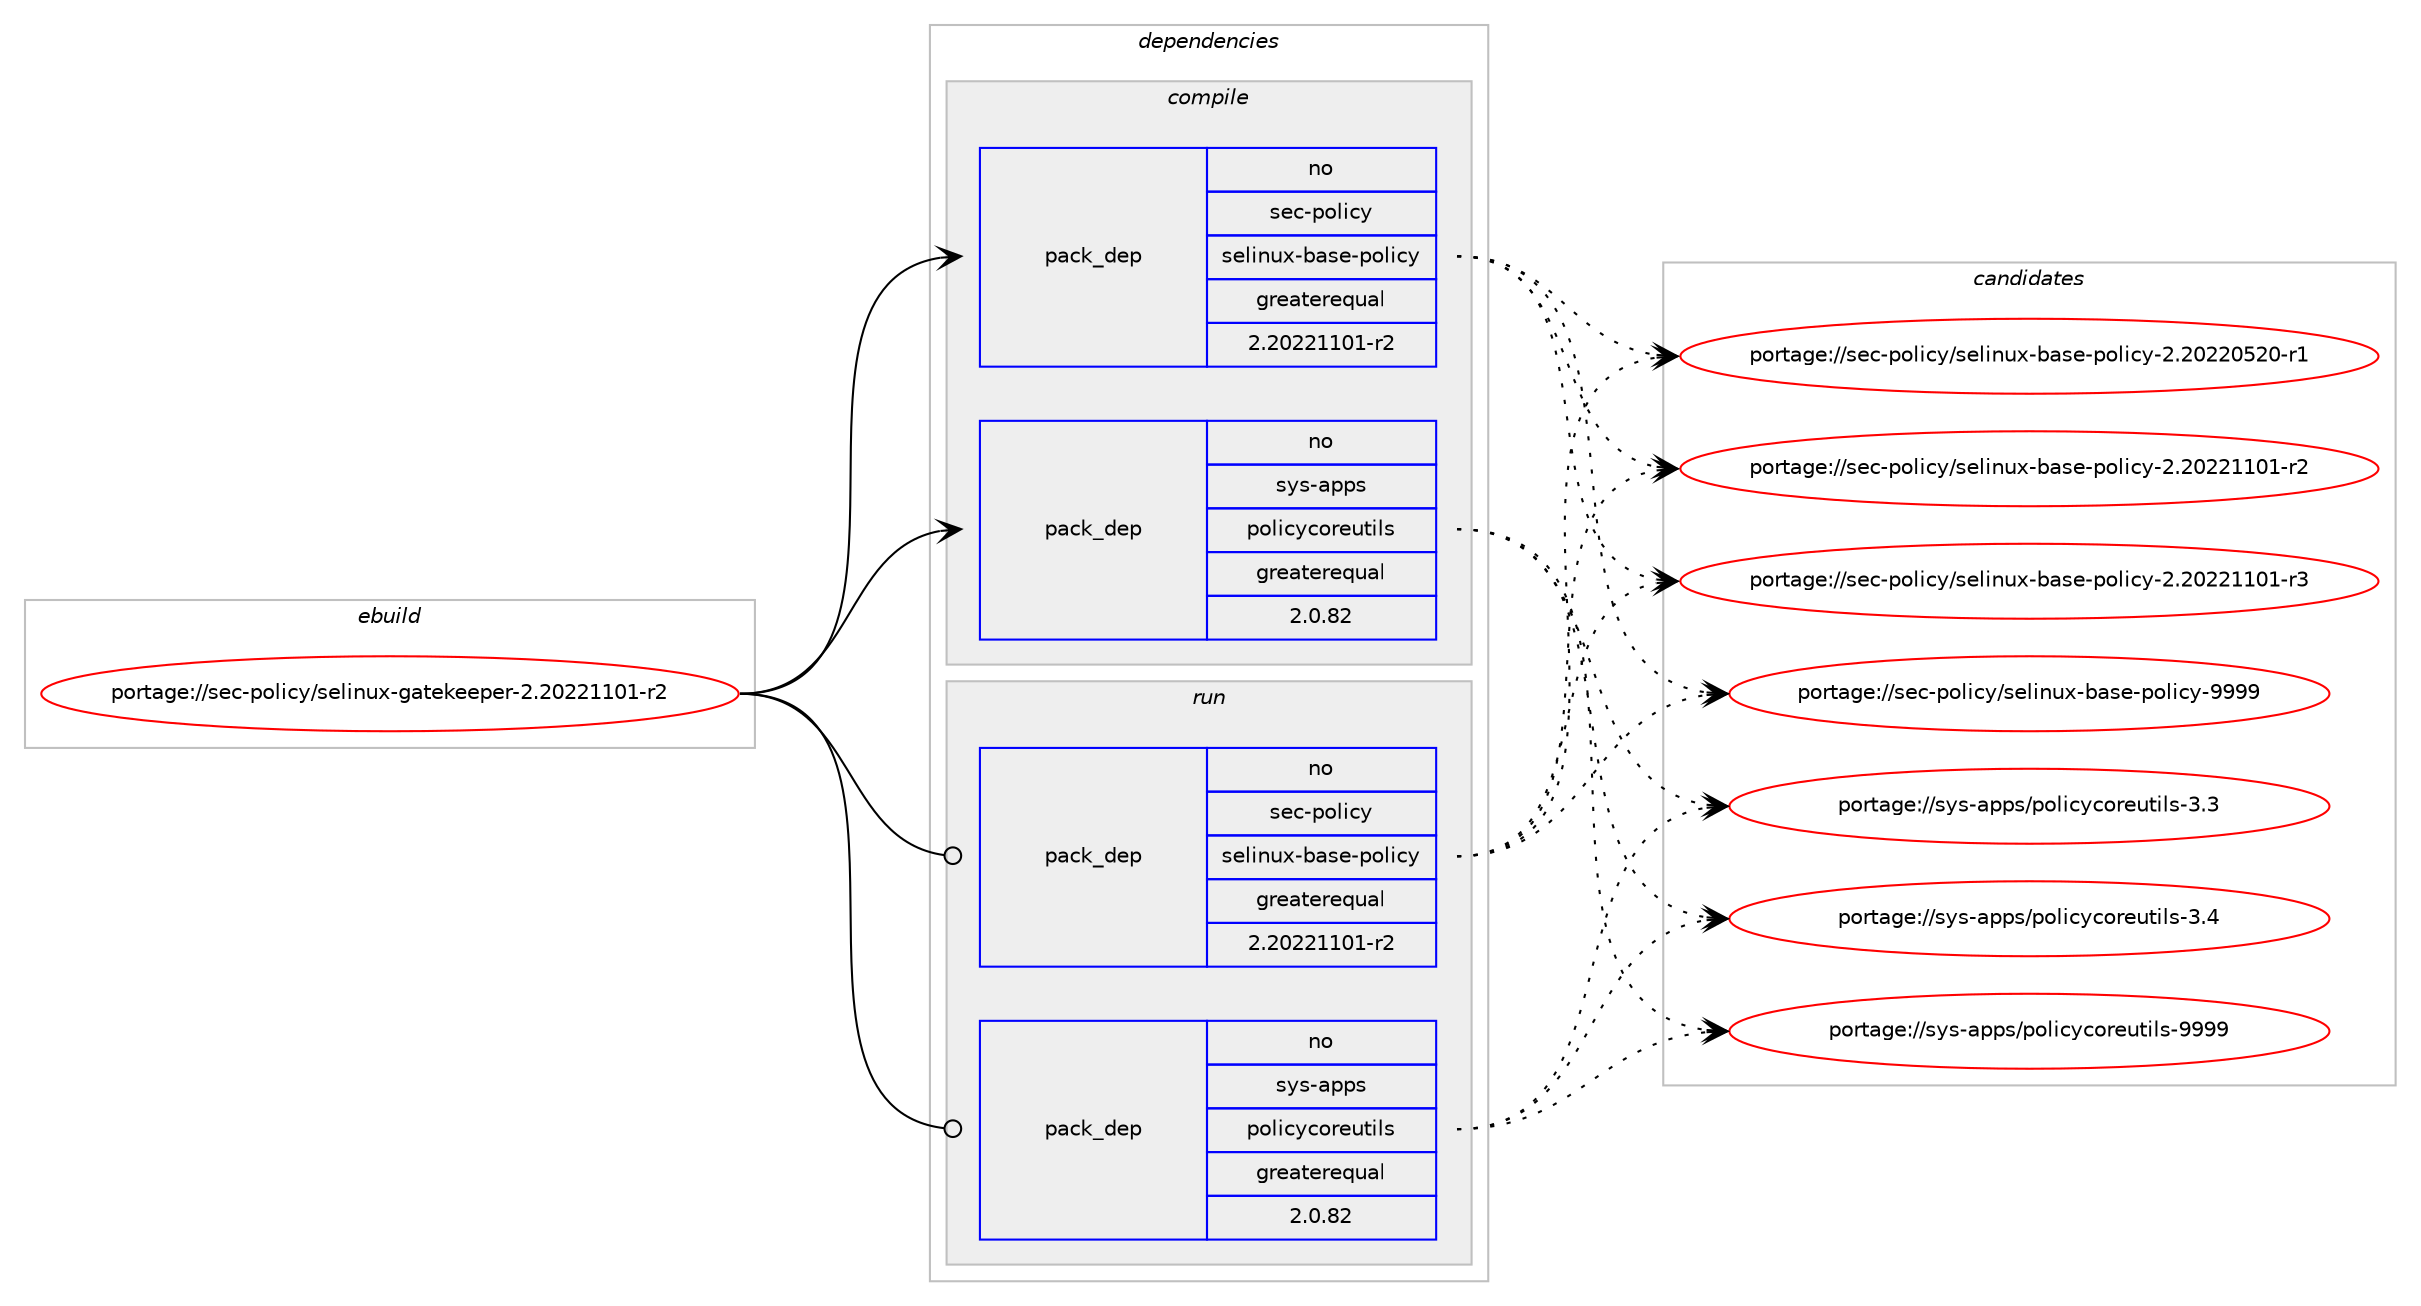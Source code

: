 digraph prolog {

# *************
# Graph options
# *************

newrank=true;
concentrate=true;
compound=true;
graph [rankdir=LR,fontname=Helvetica,fontsize=10,ranksep=1.5];#, ranksep=2.5, nodesep=0.2];
edge  [arrowhead=vee];
node  [fontname=Helvetica,fontsize=10];

# **********
# The ebuild
# **********

subgraph cluster_leftcol {
color=gray;
rank=same;
label=<<i>ebuild</i>>;
id [label="portage://sec-policy/selinux-gatekeeper-2.20221101-r2", color=red, width=4, href="../sec-policy/selinux-gatekeeper-2.20221101-r2.svg"];
}

# ****************
# The dependencies
# ****************

subgraph cluster_midcol {
color=gray;
label=<<i>dependencies</i>>;
subgraph cluster_compile {
fillcolor="#eeeeee";
style=filled;
label=<<i>compile</i>>;
subgraph pack365 {
dependency398 [label=<<TABLE BORDER="0" CELLBORDER="1" CELLSPACING="0" CELLPADDING="4" WIDTH="220"><TR><TD ROWSPAN="6" CELLPADDING="30">pack_dep</TD></TR><TR><TD WIDTH="110">no</TD></TR><TR><TD>sec-policy</TD></TR><TR><TD>selinux-base-policy</TD></TR><TR><TD>greaterequal</TD></TR><TR><TD>2.20221101-r2</TD></TR></TABLE>>, shape=none, color=blue];
}
id:e -> dependency398:w [weight=20,style="solid",arrowhead="vee"];
subgraph pack366 {
dependency399 [label=<<TABLE BORDER="0" CELLBORDER="1" CELLSPACING="0" CELLPADDING="4" WIDTH="220"><TR><TD ROWSPAN="6" CELLPADDING="30">pack_dep</TD></TR><TR><TD WIDTH="110">no</TD></TR><TR><TD>sys-apps</TD></TR><TR><TD>policycoreutils</TD></TR><TR><TD>greaterequal</TD></TR><TR><TD>2.0.82</TD></TR></TABLE>>, shape=none, color=blue];
}
id:e -> dependency399:w [weight=20,style="solid",arrowhead="vee"];
}
subgraph cluster_compileandrun {
fillcolor="#eeeeee";
style=filled;
label=<<i>compile and run</i>>;
}
subgraph cluster_run {
fillcolor="#eeeeee";
style=filled;
label=<<i>run</i>>;
subgraph pack367 {
dependency400 [label=<<TABLE BORDER="0" CELLBORDER="1" CELLSPACING="0" CELLPADDING="4" WIDTH="220"><TR><TD ROWSPAN="6" CELLPADDING="30">pack_dep</TD></TR><TR><TD WIDTH="110">no</TD></TR><TR><TD>sec-policy</TD></TR><TR><TD>selinux-base-policy</TD></TR><TR><TD>greaterequal</TD></TR><TR><TD>2.20221101-r2</TD></TR></TABLE>>, shape=none, color=blue];
}
id:e -> dependency400:w [weight=20,style="solid",arrowhead="odot"];
subgraph pack368 {
dependency401 [label=<<TABLE BORDER="0" CELLBORDER="1" CELLSPACING="0" CELLPADDING="4" WIDTH="220"><TR><TD ROWSPAN="6" CELLPADDING="30">pack_dep</TD></TR><TR><TD WIDTH="110">no</TD></TR><TR><TD>sys-apps</TD></TR><TR><TD>policycoreutils</TD></TR><TR><TD>greaterequal</TD></TR><TR><TD>2.0.82</TD></TR></TABLE>>, shape=none, color=blue];
}
id:e -> dependency401:w [weight=20,style="solid",arrowhead="odot"];
}
}

# **************
# The candidates
# **************

subgraph cluster_choices {
rank=same;
color=gray;
label=<<i>candidates</i>>;

subgraph choice365 {
color=black;
nodesep=1;
choice11510199451121111081059912147115101108105110117120459897115101451121111081059912145504650485050485350484511449 [label="portage://sec-policy/selinux-base-policy-2.20220520-r1", color=red, width=4,href="../sec-policy/selinux-base-policy-2.20220520-r1.svg"];
choice11510199451121111081059912147115101108105110117120459897115101451121111081059912145504650485050494948494511450 [label="portage://sec-policy/selinux-base-policy-2.20221101-r2", color=red, width=4,href="../sec-policy/selinux-base-policy-2.20221101-r2.svg"];
choice11510199451121111081059912147115101108105110117120459897115101451121111081059912145504650485050494948494511451 [label="portage://sec-policy/selinux-base-policy-2.20221101-r3", color=red, width=4,href="../sec-policy/selinux-base-policy-2.20221101-r3.svg"];
choice1151019945112111108105991214711510110810511011712045989711510145112111108105991214557575757 [label="portage://sec-policy/selinux-base-policy-9999", color=red, width=4,href="../sec-policy/selinux-base-policy-9999.svg"];
dependency398:e -> choice11510199451121111081059912147115101108105110117120459897115101451121111081059912145504650485050485350484511449:w [style=dotted,weight="100"];
dependency398:e -> choice11510199451121111081059912147115101108105110117120459897115101451121111081059912145504650485050494948494511450:w [style=dotted,weight="100"];
dependency398:e -> choice11510199451121111081059912147115101108105110117120459897115101451121111081059912145504650485050494948494511451:w [style=dotted,weight="100"];
dependency398:e -> choice1151019945112111108105991214711510110810511011712045989711510145112111108105991214557575757:w [style=dotted,weight="100"];
}
subgraph choice366 {
color=black;
nodesep=1;
choice115121115459711211211547112111108105991219911111410111711610510811545514651 [label="portage://sys-apps/policycoreutils-3.3", color=red, width=4,href="../sys-apps/policycoreutils-3.3.svg"];
choice115121115459711211211547112111108105991219911111410111711610510811545514652 [label="portage://sys-apps/policycoreutils-3.4", color=red, width=4,href="../sys-apps/policycoreutils-3.4.svg"];
choice11512111545971121121154711211110810599121991111141011171161051081154557575757 [label="portage://sys-apps/policycoreutils-9999", color=red, width=4,href="../sys-apps/policycoreutils-9999.svg"];
dependency399:e -> choice115121115459711211211547112111108105991219911111410111711610510811545514651:w [style=dotted,weight="100"];
dependency399:e -> choice115121115459711211211547112111108105991219911111410111711610510811545514652:w [style=dotted,weight="100"];
dependency399:e -> choice11512111545971121121154711211110810599121991111141011171161051081154557575757:w [style=dotted,weight="100"];
}
subgraph choice367 {
color=black;
nodesep=1;
choice11510199451121111081059912147115101108105110117120459897115101451121111081059912145504650485050485350484511449 [label="portage://sec-policy/selinux-base-policy-2.20220520-r1", color=red, width=4,href="../sec-policy/selinux-base-policy-2.20220520-r1.svg"];
choice11510199451121111081059912147115101108105110117120459897115101451121111081059912145504650485050494948494511450 [label="portage://sec-policy/selinux-base-policy-2.20221101-r2", color=red, width=4,href="../sec-policy/selinux-base-policy-2.20221101-r2.svg"];
choice11510199451121111081059912147115101108105110117120459897115101451121111081059912145504650485050494948494511451 [label="portage://sec-policy/selinux-base-policy-2.20221101-r3", color=red, width=4,href="../sec-policy/selinux-base-policy-2.20221101-r3.svg"];
choice1151019945112111108105991214711510110810511011712045989711510145112111108105991214557575757 [label="portage://sec-policy/selinux-base-policy-9999", color=red, width=4,href="../sec-policy/selinux-base-policy-9999.svg"];
dependency400:e -> choice11510199451121111081059912147115101108105110117120459897115101451121111081059912145504650485050485350484511449:w [style=dotted,weight="100"];
dependency400:e -> choice11510199451121111081059912147115101108105110117120459897115101451121111081059912145504650485050494948494511450:w [style=dotted,weight="100"];
dependency400:e -> choice11510199451121111081059912147115101108105110117120459897115101451121111081059912145504650485050494948494511451:w [style=dotted,weight="100"];
dependency400:e -> choice1151019945112111108105991214711510110810511011712045989711510145112111108105991214557575757:w [style=dotted,weight="100"];
}
subgraph choice368 {
color=black;
nodesep=1;
choice115121115459711211211547112111108105991219911111410111711610510811545514651 [label="portage://sys-apps/policycoreutils-3.3", color=red, width=4,href="../sys-apps/policycoreutils-3.3.svg"];
choice115121115459711211211547112111108105991219911111410111711610510811545514652 [label="portage://sys-apps/policycoreutils-3.4", color=red, width=4,href="../sys-apps/policycoreutils-3.4.svg"];
choice11512111545971121121154711211110810599121991111141011171161051081154557575757 [label="portage://sys-apps/policycoreutils-9999", color=red, width=4,href="../sys-apps/policycoreutils-9999.svg"];
dependency401:e -> choice115121115459711211211547112111108105991219911111410111711610510811545514651:w [style=dotted,weight="100"];
dependency401:e -> choice115121115459711211211547112111108105991219911111410111711610510811545514652:w [style=dotted,weight="100"];
dependency401:e -> choice11512111545971121121154711211110810599121991111141011171161051081154557575757:w [style=dotted,weight="100"];
}
}

}
